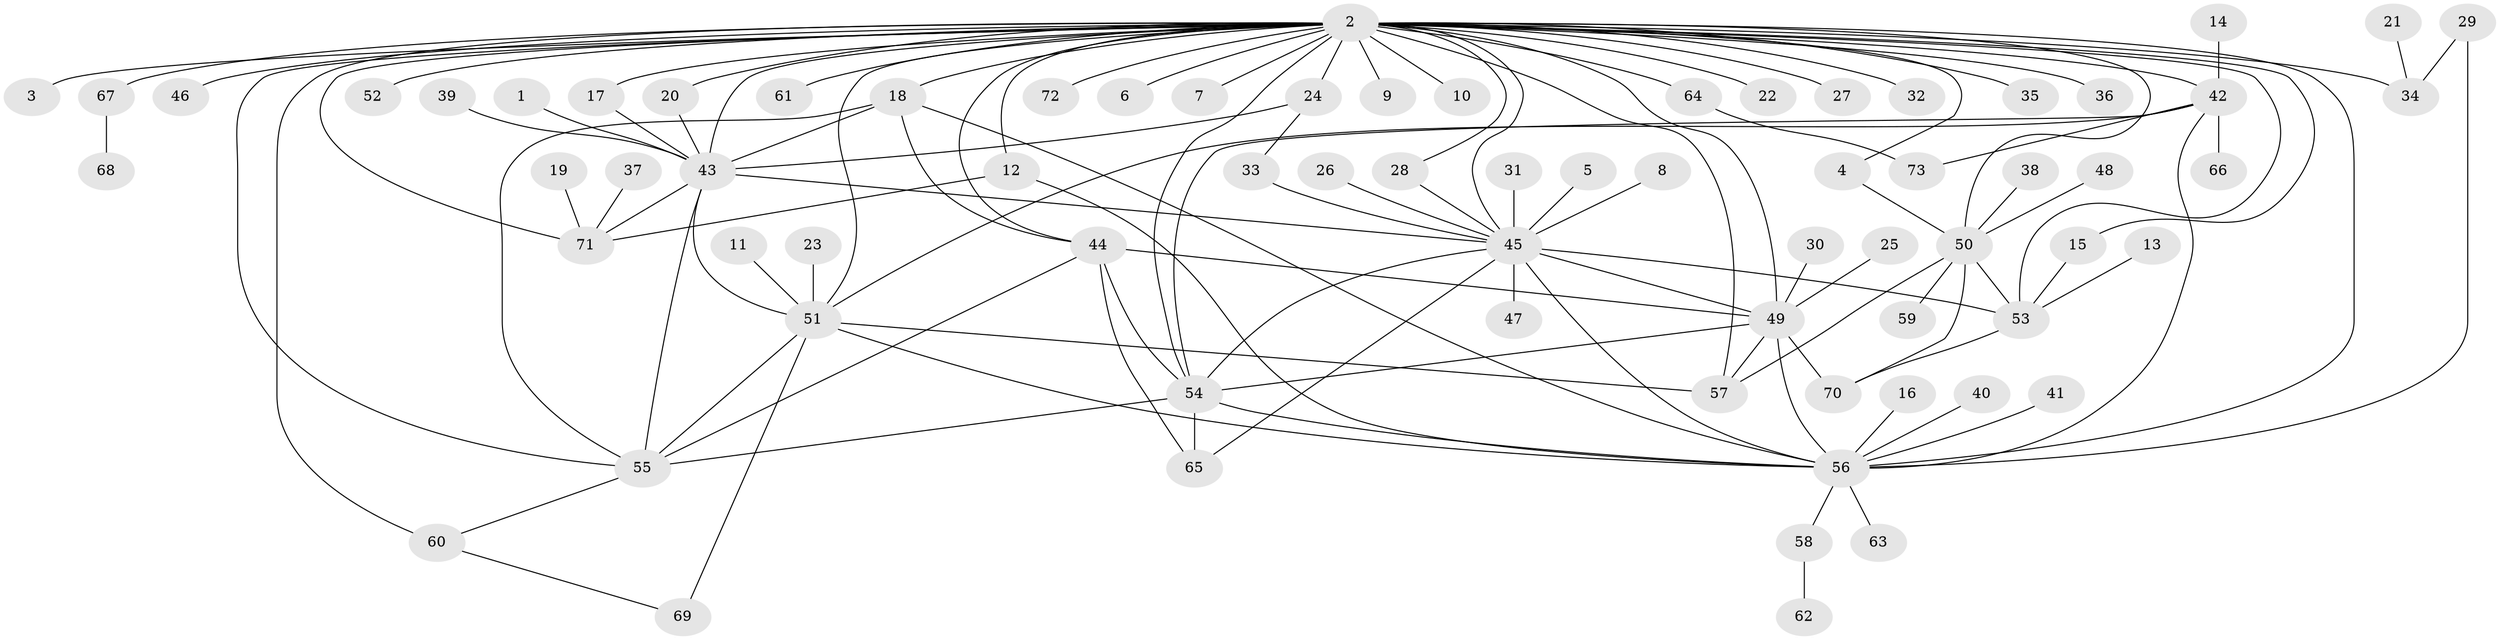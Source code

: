 // original degree distribution, {46: 0.006896551724137931, 7: 0.020689655172413793, 16: 0.013793103448275862, 15: 0.006896551724137931, 11: 0.006896551724137931, 5: 0.027586206896551724, 8: 0.013793103448275862, 2: 0.22758620689655173, 1: 0.46206896551724136, 3: 0.10344827586206896, 4: 0.06896551724137931, 6: 0.034482758620689655, 9: 0.006896551724137931}
// Generated by graph-tools (version 1.1) at 2025/26/03/09/25 03:26:07]
// undirected, 73 vertices, 117 edges
graph export_dot {
graph [start="1"]
  node [color=gray90,style=filled];
  1;
  2;
  3;
  4;
  5;
  6;
  7;
  8;
  9;
  10;
  11;
  12;
  13;
  14;
  15;
  16;
  17;
  18;
  19;
  20;
  21;
  22;
  23;
  24;
  25;
  26;
  27;
  28;
  29;
  30;
  31;
  32;
  33;
  34;
  35;
  36;
  37;
  38;
  39;
  40;
  41;
  42;
  43;
  44;
  45;
  46;
  47;
  48;
  49;
  50;
  51;
  52;
  53;
  54;
  55;
  56;
  57;
  58;
  59;
  60;
  61;
  62;
  63;
  64;
  65;
  66;
  67;
  68;
  69;
  70;
  71;
  72;
  73;
  1 -- 43 [weight=1.0];
  2 -- 3 [weight=1.0];
  2 -- 4 [weight=1.0];
  2 -- 6 [weight=1.0];
  2 -- 7 [weight=1.0];
  2 -- 9 [weight=1.0];
  2 -- 10 [weight=1.0];
  2 -- 12 [weight=1.0];
  2 -- 15 [weight=1.0];
  2 -- 17 [weight=1.0];
  2 -- 18 [weight=2.0];
  2 -- 20 [weight=1.0];
  2 -- 22 [weight=1.0];
  2 -- 24 [weight=1.0];
  2 -- 27 [weight=1.0];
  2 -- 28 [weight=1.0];
  2 -- 32 [weight=1.0];
  2 -- 34 [weight=2.0];
  2 -- 35 [weight=1.0];
  2 -- 36 [weight=1.0];
  2 -- 42 [weight=2.0];
  2 -- 43 [weight=2.0];
  2 -- 44 [weight=1.0];
  2 -- 45 [weight=1.0];
  2 -- 46 [weight=1.0];
  2 -- 49 [weight=2.0];
  2 -- 50 [weight=1.0];
  2 -- 51 [weight=1.0];
  2 -- 52 [weight=1.0];
  2 -- 53 [weight=1.0];
  2 -- 54 [weight=1.0];
  2 -- 55 [weight=1.0];
  2 -- 56 [weight=2.0];
  2 -- 57 [weight=1.0];
  2 -- 60 [weight=2.0];
  2 -- 61 [weight=1.0];
  2 -- 64 [weight=1.0];
  2 -- 67 [weight=1.0];
  2 -- 71 [weight=1.0];
  2 -- 72 [weight=1.0];
  4 -- 50 [weight=1.0];
  5 -- 45 [weight=1.0];
  8 -- 45 [weight=1.0];
  11 -- 51 [weight=1.0];
  12 -- 56 [weight=1.0];
  12 -- 71 [weight=1.0];
  13 -- 53 [weight=1.0];
  14 -- 42 [weight=1.0];
  15 -- 53 [weight=1.0];
  16 -- 56 [weight=1.0];
  17 -- 43 [weight=1.0];
  18 -- 43 [weight=2.0];
  18 -- 44 [weight=1.0];
  18 -- 55 [weight=1.0];
  18 -- 56 [weight=1.0];
  19 -- 71 [weight=1.0];
  20 -- 43 [weight=2.0];
  21 -- 34 [weight=1.0];
  23 -- 51 [weight=1.0];
  24 -- 33 [weight=1.0];
  24 -- 43 [weight=1.0];
  25 -- 49 [weight=1.0];
  26 -- 45 [weight=1.0];
  28 -- 45 [weight=1.0];
  29 -- 34 [weight=1.0];
  29 -- 56 [weight=2.0];
  30 -- 49 [weight=1.0];
  31 -- 45 [weight=1.0];
  33 -- 45 [weight=1.0];
  37 -- 71 [weight=1.0];
  38 -- 50 [weight=1.0];
  39 -- 43 [weight=1.0];
  40 -- 56 [weight=1.0];
  41 -- 56 [weight=1.0];
  42 -- 51 [weight=1.0];
  42 -- 54 [weight=1.0];
  42 -- 56 [weight=1.0];
  42 -- 66 [weight=1.0];
  42 -- 73 [weight=1.0];
  43 -- 45 [weight=1.0];
  43 -- 51 [weight=1.0];
  43 -- 55 [weight=1.0];
  43 -- 71 [weight=1.0];
  44 -- 49 [weight=1.0];
  44 -- 54 [weight=1.0];
  44 -- 55 [weight=1.0];
  44 -- 65 [weight=1.0];
  45 -- 47 [weight=1.0];
  45 -- 49 [weight=2.0];
  45 -- 53 [weight=1.0];
  45 -- 54 [weight=1.0];
  45 -- 56 [weight=2.0];
  45 -- 65 [weight=1.0];
  48 -- 50 [weight=1.0];
  49 -- 54 [weight=1.0];
  49 -- 56 [weight=2.0];
  49 -- 57 [weight=1.0];
  49 -- 70 [weight=1.0];
  50 -- 53 [weight=1.0];
  50 -- 57 [weight=1.0];
  50 -- 59 [weight=1.0];
  50 -- 70 [weight=1.0];
  51 -- 55 [weight=1.0];
  51 -- 56 [weight=1.0];
  51 -- 57 [weight=1.0];
  51 -- 69 [weight=1.0];
  53 -- 70 [weight=1.0];
  54 -- 55 [weight=1.0];
  54 -- 56 [weight=1.0];
  54 -- 65 [weight=1.0];
  55 -- 60 [weight=1.0];
  56 -- 58 [weight=1.0];
  56 -- 63 [weight=1.0];
  58 -- 62 [weight=1.0];
  60 -- 69 [weight=1.0];
  64 -- 73 [weight=1.0];
  67 -- 68 [weight=1.0];
}
